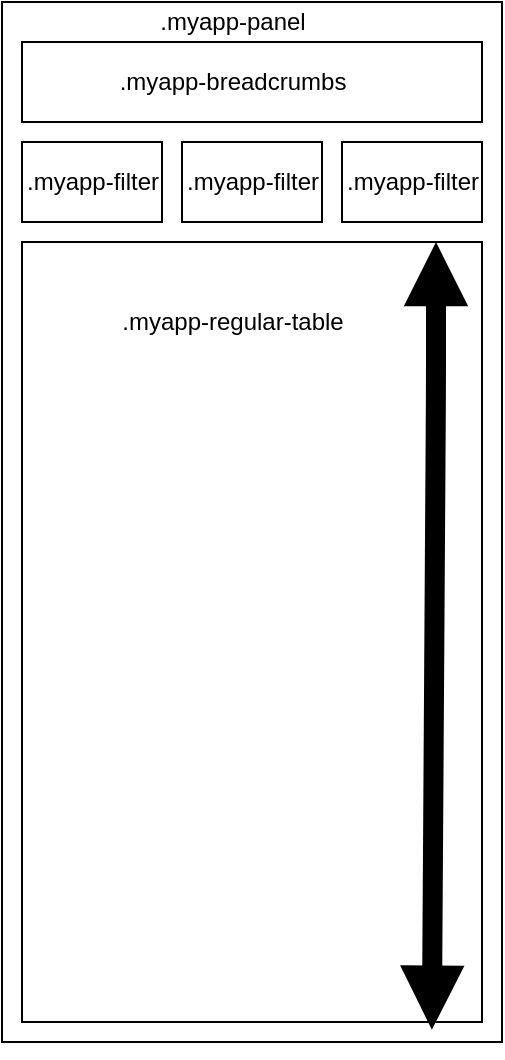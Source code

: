 <mxfile version="12.9.5" type="device"><diagram id="prtHgNgQTEPvFCAcTncT" name="Page-1"><mxGraphModel dx="1884" dy="1168" grid="1" gridSize="10" guides="1" tooltips="1" connect="1" arrows="1" fold="1" page="1" pageScale="1" pageWidth="827" pageHeight="1169" math="0" shadow="0"><root><mxCell id="0"/><mxCell id="1" parent="0"/><mxCell id="8cgL6OjHeTFAvaN_wLQ8-1" value="" style="whiteSpace=wrap;html=1;" vertex="1" parent="1"><mxGeometry x="150" y="120" width="250" height="520" as="geometry"/></mxCell><mxCell id="8cgL6OjHeTFAvaN_wLQ8-3" value="" style="rounded=0;whiteSpace=wrap;html=1;" vertex="1" parent="1"><mxGeometry x="160" y="140" width="230" height="40" as="geometry"/></mxCell><mxCell id="8cgL6OjHeTFAvaN_wLQ8-4" value="" style="rounded=0;whiteSpace=wrap;html=1;" vertex="1" parent="1"><mxGeometry x="160" y="190" width="70" height="40" as="geometry"/></mxCell><mxCell id="8cgL6OjHeTFAvaN_wLQ8-5" value="" style="rounded=0;whiteSpace=wrap;html=1;" vertex="1" parent="1"><mxGeometry x="240" y="190" width="70" height="40" as="geometry"/></mxCell><mxCell id="8cgL6OjHeTFAvaN_wLQ8-6" value="" style="rounded=0;whiteSpace=wrap;html=1;" vertex="1" parent="1"><mxGeometry x="320" y="190" width="70" height="40" as="geometry"/></mxCell><mxCell id="8cgL6OjHeTFAvaN_wLQ8-7" value="" style="rounded=0;whiteSpace=wrap;html=1;" vertex="1" parent="1"><mxGeometry x="160" y="240" width="230" height="390" as="geometry"/></mxCell><mxCell id="8cgL6OjHeTFAvaN_wLQ8-8" value="" style="endArrow=block;startArrow=block;html=1;exitX=0.5;exitY=0;exitDx=0;exitDy=0;entryX=0.891;entryY=1.01;entryDx=0;entryDy=0;strokeWidth=10;startFill=1;endFill=1;entryPerimeter=0;" edge="1" parent="1" target="8cgL6OjHeTFAvaN_wLQ8-7"><mxGeometry width="50" height="50" relative="1" as="geometry"><mxPoint x="367" y="240" as="sourcePoint"/><mxPoint x="367" y="620" as="targetPoint"/><Array as="points"><mxPoint x="367" y="310"/></Array></mxGeometry></mxCell><mxCell id="8cgL6OjHeTFAvaN_wLQ8-10" value=".myapp-panel" style="text;html=1;resizable=0;autosize=1;align=center;verticalAlign=middle;points=[];fillColor=none;strokeColor=none;rounded=0;" vertex="1" parent="1"><mxGeometry x="220" y="120" width="90" height="20" as="geometry"/></mxCell><mxCell id="8cgL6OjHeTFAvaN_wLQ8-11" value=".myapp-breadcrumbs" style="text;html=1;resizable=0;autosize=1;align=center;verticalAlign=middle;points=[];fillColor=none;strokeColor=none;rounded=0;" vertex="1" parent="1"><mxGeometry x="200" y="150" width="130" height="20" as="geometry"/></mxCell><mxCell id="8cgL6OjHeTFAvaN_wLQ8-12" value="&lt;div&gt;.myapp-filter&lt;/div&gt;" style="text;html=1;resizable=0;autosize=1;align=center;verticalAlign=middle;points=[];fillColor=none;strokeColor=none;rounded=0;" vertex="1" parent="1"><mxGeometry x="235" y="200" width="80" height="20" as="geometry"/></mxCell><mxCell id="8cgL6OjHeTFAvaN_wLQ8-13" value="&lt;div&gt;.myapp-filter&lt;/div&gt;" style="text;html=1;resizable=0;autosize=1;align=center;verticalAlign=middle;points=[];fillColor=none;strokeColor=none;rounded=0;" vertex="1" parent="1"><mxGeometry x="315" y="200" width="80" height="20" as="geometry"/></mxCell><mxCell id="8cgL6OjHeTFAvaN_wLQ8-14" value="&lt;div&gt;.myapp-filter&lt;/div&gt;" style="text;html=1;resizable=0;autosize=1;align=center;verticalAlign=middle;points=[];fillColor=none;strokeColor=none;rounded=0;" vertex="1" parent="1"><mxGeometry x="155" y="200" width="80" height="20" as="geometry"/></mxCell><mxCell id="8cgL6OjHeTFAvaN_wLQ8-15" value="&lt;div&gt;.myapp-regular-table&lt;/div&gt;" style="text;html=1;resizable=0;autosize=1;align=center;verticalAlign=middle;points=[];fillColor=none;strokeColor=none;rounded=0;" vertex="1" parent="1"><mxGeometry x="200" y="270" width="130" height="20" as="geometry"/></mxCell></root></mxGraphModel></diagram></mxfile>